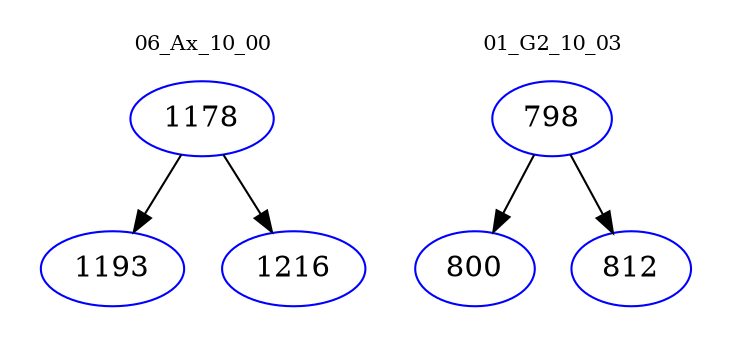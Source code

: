 digraph{
subgraph cluster_0 {
color = white
label = "06_Ax_10_00";
fontsize=10;
T0_1178 [label="1178", color="blue"]
T0_1178 -> T0_1193 [color="black"]
T0_1193 [label="1193", color="blue"]
T0_1178 -> T0_1216 [color="black"]
T0_1216 [label="1216", color="blue"]
}
subgraph cluster_1 {
color = white
label = "01_G2_10_03";
fontsize=10;
T1_798 [label="798", color="blue"]
T1_798 -> T1_800 [color="black"]
T1_800 [label="800", color="blue"]
T1_798 -> T1_812 [color="black"]
T1_812 [label="812", color="blue"]
}
}
